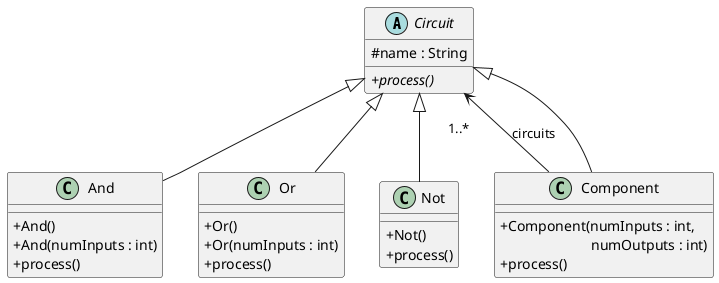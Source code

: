 @startuml

skinparam classAttributeIconSize 0
'skinparam linetype polyline

abstract class Circuit {
# name : String
+ {abstract} process()
}

class Component extends Circuit {
+ Component(numInputs : int, \n\t\t\t numOutputs : int)
+ process()
}

class And extends Circuit {
+ And()
+ And(numInputs : int)
+ process()
}

class Or extends Circuit {
+ Or()
+ Or(numInputs : int)
+ process()
}

class Not extends Circuit {
+ Not()
+ process()
}

And -[hidden]right- Or

Component -left-> "\n1..*" Circuit : circuits

Or -right[hidden]-> Component
Not -right[hidden]-> Component
And -right[hidden]-> Component

@enduml